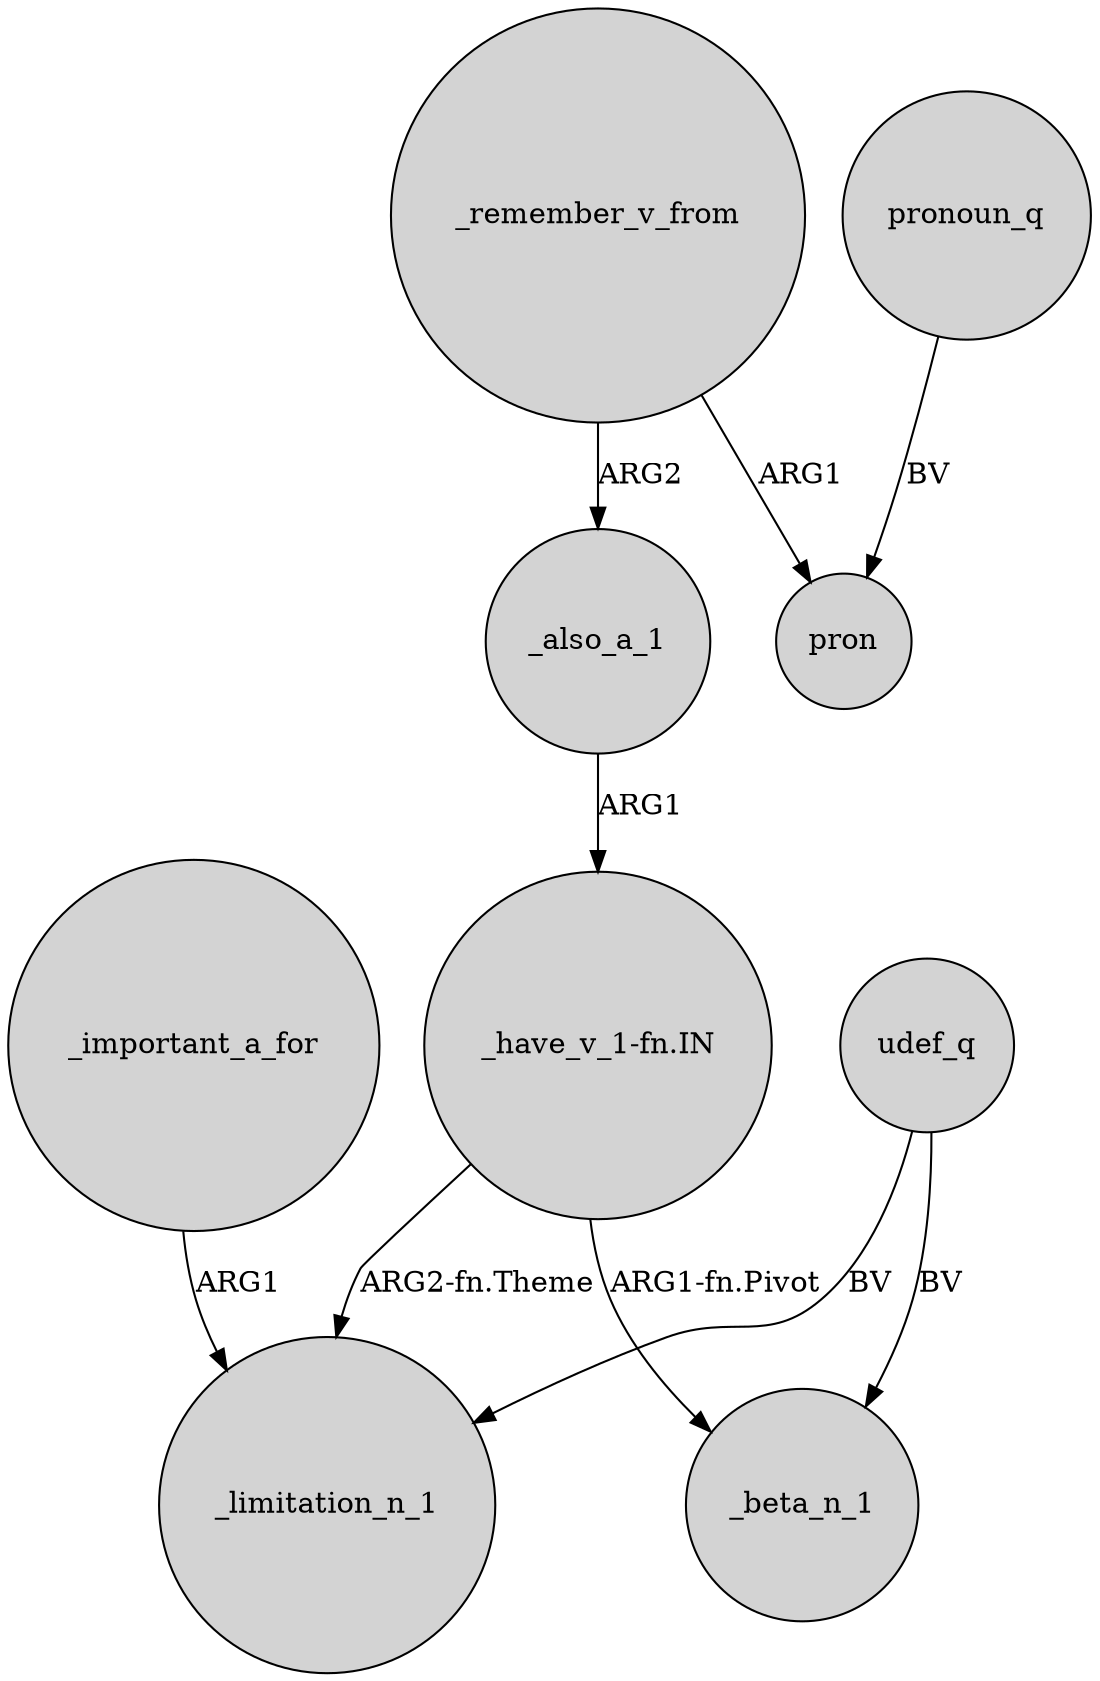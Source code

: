 digraph {
	node [shape=circle style=filled]
	_remember_v_from -> _also_a_1 [label=ARG2]
	udef_q -> _limitation_n_1 [label=BV]
	_remember_v_from -> pron [label=ARG1]
	udef_q -> _beta_n_1 [label=BV]
	"_have_v_1-fn.IN" -> _beta_n_1 [label="ARG1-fn.Pivot"]
	"_have_v_1-fn.IN" -> _limitation_n_1 [label="ARG2-fn.Theme"]
	_important_a_for -> _limitation_n_1 [label=ARG1]
	_also_a_1 -> "_have_v_1-fn.IN" [label=ARG1]
	pronoun_q -> pron [label=BV]
}
